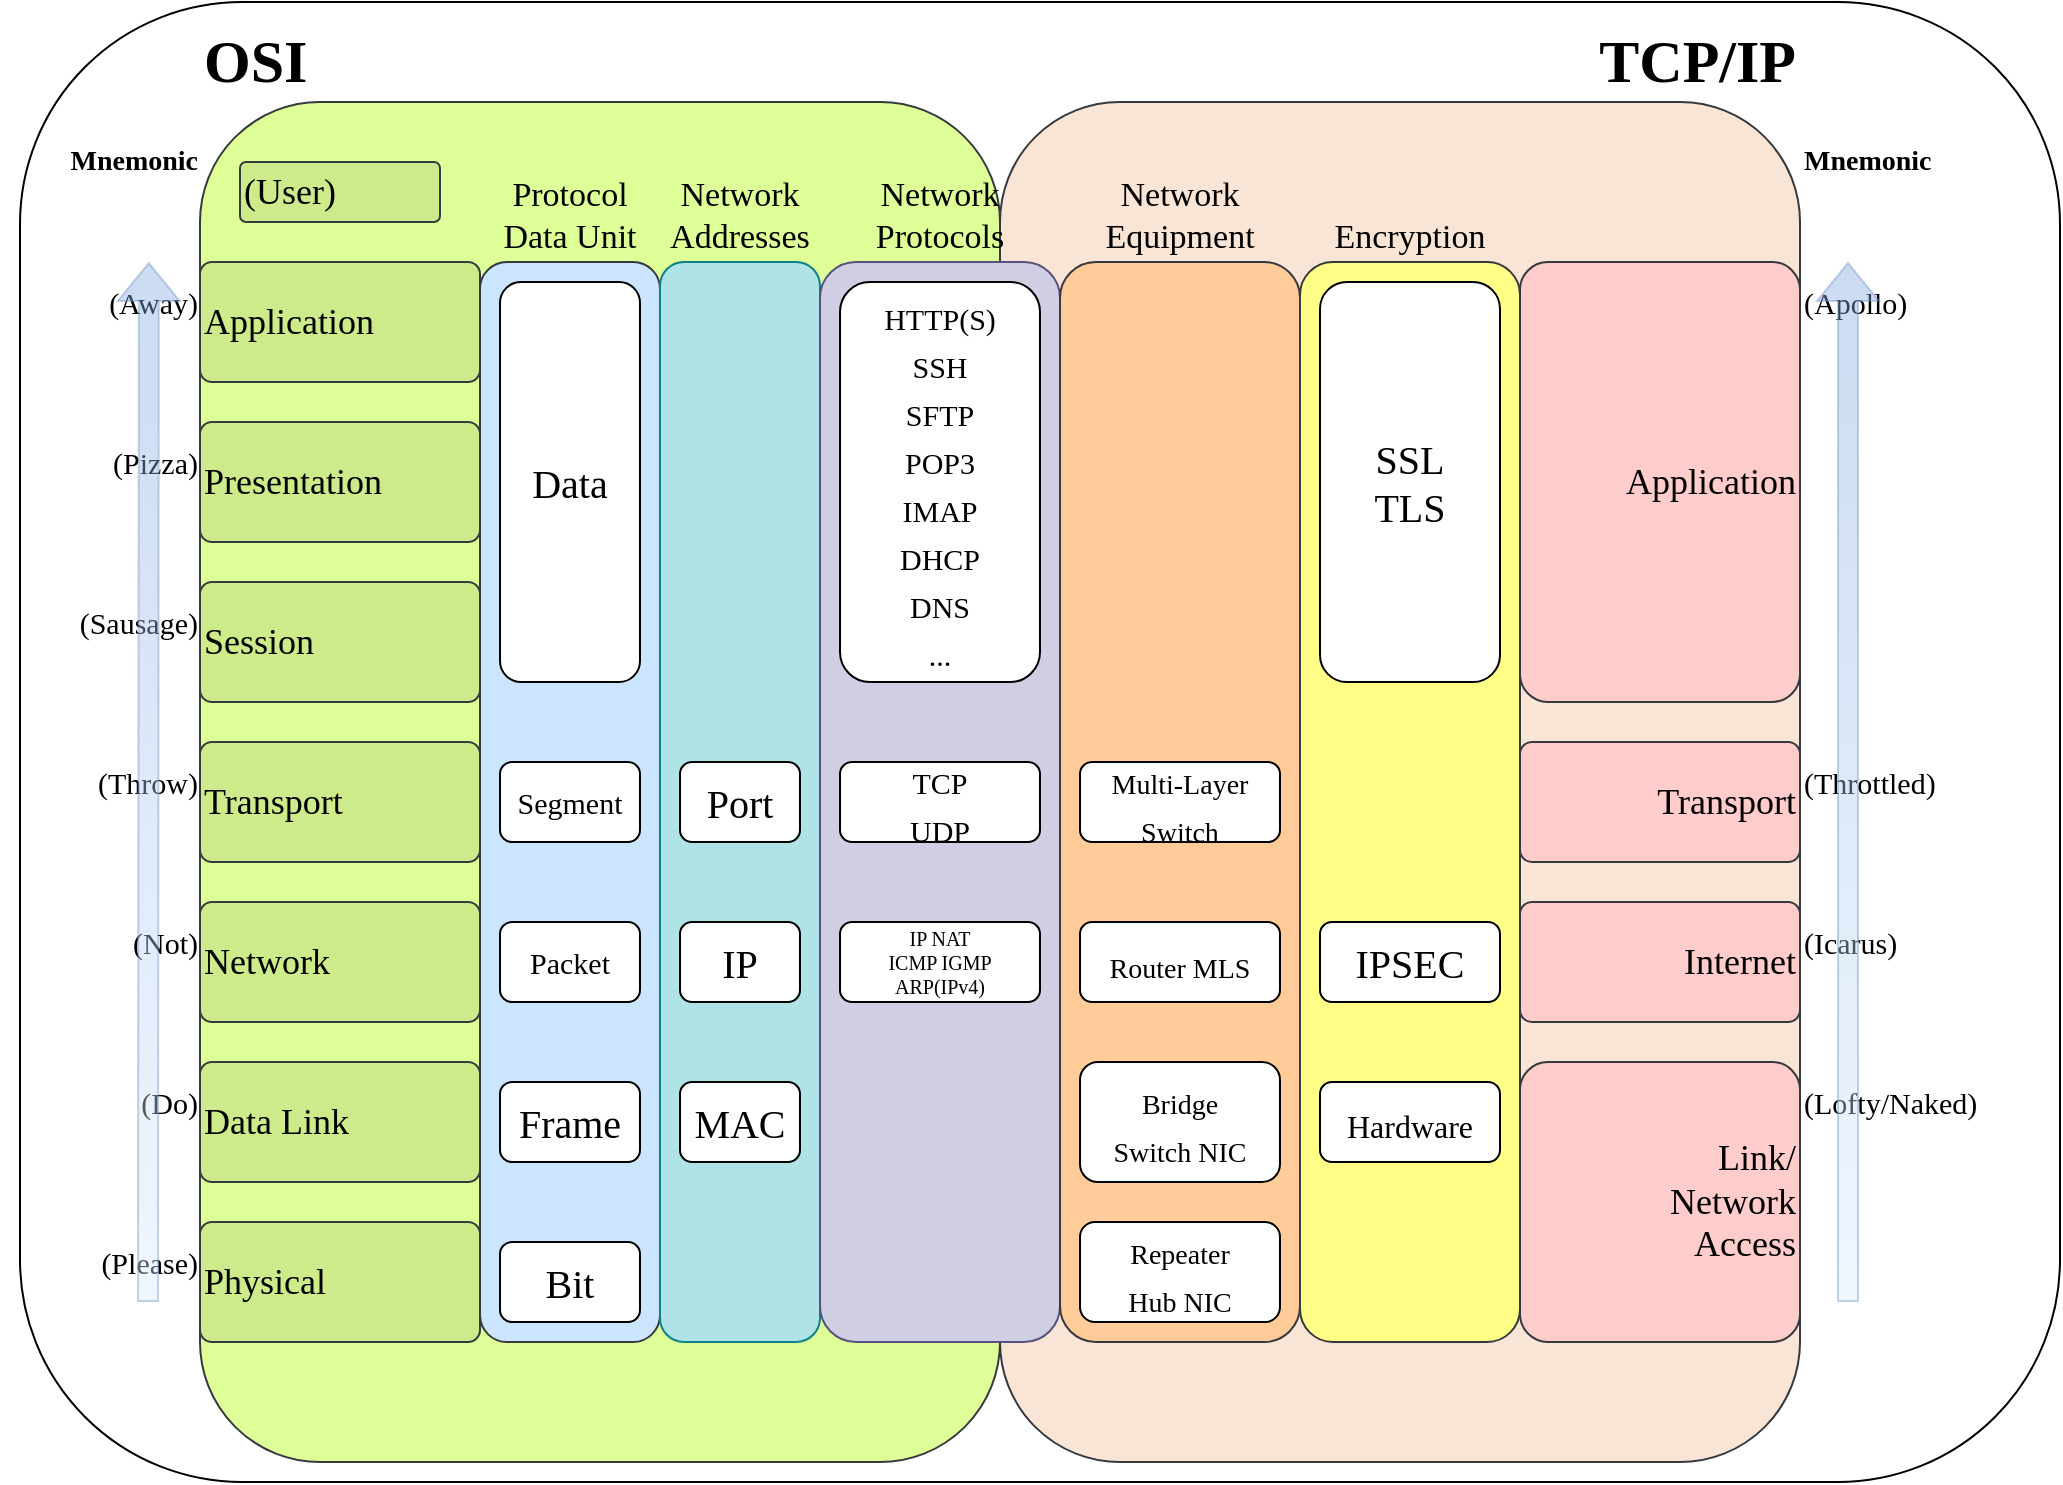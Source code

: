 <mxfile version="16.6.6" type="device"><diagram id="N-uwR1SzZRcCmeMUb6_8" name="Page-1"><mxGraphModel dx="4183" dy="1991" grid="1" gridSize="10" guides="1" tooltips="1" connect="1" arrows="1" fold="1" page="1" pageScale="1" pageWidth="850" pageHeight="1100" math="0" shadow="0"><root><mxCell id="0"/><mxCell id="1" parent="0"/><mxCell id="IbmG4BiM84STrlw4roMh-1" value="" style="rounded=1;whiteSpace=wrap;html=1;" vertex="1" parent="1"><mxGeometry x="-1940" y="-1010" width="1020" height="740" as="geometry"/></mxCell><mxCell id="CupAgW_V3eg9jUP-i8cX-1" value="&lt;b&gt;OSI&lt;/b&gt;" style="rounded=1;whiteSpace=wrap;html=1;fillColor=#DEFF97;strokeColor=#36393d;fontFamily=Lucida Console;fontSize=30;labelPosition=center;verticalLabelPosition=top;align=left;verticalAlign=bottom;gradientDirection=south;" parent="1" vertex="1"><mxGeometry x="-1850" y="-960" width="400" height="680" as="geometry"/></mxCell><mxCell id="CupAgW_V3eg9jUP-i8cX-2" value="&lt;b style=&quot;line-height: 1.2&quot;&gt;TCP/IP&lt;/b&gt;" style="rounded=1;whiteSpace=wrap;fillColor=#F9E5D6;strokeColor=#36393d;fontFamily=Lucida Console;labelPosition=center;verticalLabelPosition=top;align=right;verticalAlign=bottom;fontSize=30;spacingTop=0;horizontal=1;labelBackgroundColor=none;labelBorderColor=none;html=1;gradientDirection=north;glass=0;" parent="1" vertex="1"><mxGeometry x="-1450" y="-960" width="400" height="680" as="geometry"/></mxCell><mxCell id="CupAgW_V3eg9jUP-i8cX-16" value="(Throw)" style="text;html=1;align=right;verticalAlign=middle;resizable=0;points=[];autosize=1;strokeColor=none;fillColor=none;fontSize=15;fontFamily=Lucida Console;" parent="1" vertex="1"><mxGeometry x="-1930" y="-630" width="80" height="20" as="geometry"/></mxCell><mxCell id="CupAgW_V3eg9jUP-i8cX-17" value="(Sausage)" style="text;html=1;align=right;verticalAlign=middle;resizable=0;points=[];autosize=1;strokeColor=none;fillColor=none;fontSize=15;fontFamily=Lucida Console;" parent="1" vertex="1"><mxGeometry x="-1950" y="-710" width="100" height="20" as="geometry"/></mxCell><mxCell id="CupAgW_V3eg9jUP-i8cX-18" value="(Pizza)" style="text;html=1;align=right;verticalAlign=middle;resizable=0;points=[];autosize=1;strokeColor=none;fillColor=none;fontSize=15;fontFamily=Lucida Console;" parent="1" vertex="1"><mxGeometry x="-1930" y="-790" width="80" height="20" as="geometry"/></mxCell><mxCell id="CupAgW_V3eg9jUP-i8cX-19" value="(Away)" style="text;html=1;align=right;verticalAlign=middle;resizable=0;points=[];autosize=1;strokeColor=none;fillColor=none;fontSize=15;fontFamily=Lucida Console;" parent="1" vertex="1"><mxGeometry x="-1920" y="-870" width="70" height="20" as="geometry"/></mxCell><mxCell id="CupAgW_V3eg9jUP-i8cX-20" value="&lt;font style=&quot;font-size: 14px;&quot;&gt;&lt;b style=&quot;font-size: 14px;&quot;&gt;Mnemonic&lt;/b&gt;&lt;/font&gt;" style="text;html=1;align=right;verticalAlign=middle;resizable=0;points=[];autosize=1;strokeColor=none;fillColor=none;fontSize=14;fontFamily=Lucida Console;" parent="1" vertex="1"><mxGeometry x="-1940" y="-940" width="90" height="20" as="geometry"/></mxCell><mxCell id="CupAgW_V3eg9jUP-i8cX-25" value="&lt;font style=&quot;font-size: 14px;&quot;&gt;&lt;b style=&quot;font-size: 14px;&quot;&gt;Mnemonic&lt;/b&gt;&lt;/font&gt;" style="text;html=1;align=left;verticalAlign=middle;resizable=0;points=[];autosize=1;strokeColor=none;fillColor=none;fontSize=14;fontFamily=Lucida Console;" parent="1" vertex="1"><mxGeometry x="-1050" y="-940" width="90" height="20" as="geometry"/></mxCell><mxCell id="CupAgW_V3eg9jUP-i8cX-27" value="(Please)" style="text;html=1;align=right;verticalAlign=middle;resizable=0;points=[];autosize=1;strokeColor=none;fillColor=none;fontSize=15;fontFamily=Lucida Console;" parent="1" vertex="1"><mxGeometry x="-1940" y="-390" width="90" height="20" as="geometry"/></mxCell><mxCell id="CupAgW_V3eg9jUP-i8cX-28" value="(Do)" style="text;html=1;align=right;verticalAlign=middle;resizable=0;points=[];autosize=1;strokeColor=none;fillColor=none;fontSize=15;fontFamily=Lucida Console;" parent="1" vertex="1"><mxGeometry x="-1900" y="-470" width="50" height="20" as="geometry"/></mxCell><mxCell id="CupAgW_V3eg9jUP-i8cX-29" value="(Not)" style="text;html=1;align=right;verticalAlign=middle;resizable=0;points=[];autosize=1;strokeColor=none;fillColor=none;fontSize=15;fontFamily=Lucida Console;" parent="1" vertex="1"><mxGeometry x="-1910" y="-550" width="60" height="20" as="geometry"/></mxCell><mxCell id="CupAgW_V3eg9jUP-i8cX-30" value="(Apollo)" style="text;html=1;align=left;verticalAlign=middle;resizable=0;points=[];autosize=1;strokeColor=none;fillColor=none;fontSize=15;fontFamily=Lucida Console;" parent="1" vertex="1"><mxGeometry x="-1050" y="-870" width="90" height="20" as="geometry"/></mxCell><mxCell id="CupAgW_V3eg9jUP-i8cX-31" value="(Throttled)" style="text;html=1;align=left;verticalAlign=middle;resizable=0;points=[];autosize=1;strokeColor=none;fillColor=none;fontSize=15;fontFamily=Lucida Console;" parent="1" vertex="1"><mxGeometry x="-1050" y="-630" width="120" height="20" as="geometry"/></mxCell><mxCell id="CupAgW_V3eg9jUP-i8cX-32" value="(Icarus)" style="text;html=1;align=left;verticalAlign=middle;resizable=0;points=[];autosize=1;strokeColor=none;fillColor=none;fontSize=15;fontFamily=Lucida Console;" parent="1" vertex="1"><mxGeometry x="-1050" y="-550" width="90" height="20" as="geometry"/></mxCell><mxCell id="CupAgW_V3eg9jUP-i8cX-33" value="(Lofty/Naked)" style="text;html=1;align=left;verticalAlign=middle;resizable=0;points=[];autosize=1;strokeColor=none;fillColor=none;fontSize=15;fontFamily=Lucida Console;" parent="1" vertex="1"><mxGeometry x="-1050" y="-470" width="130" height="20" as="geometry"/></mxCell><mxCell id="CupAgW_V3eg9jUP-i8cX-35" value="" style="shape=flexArrow;endArrow=classic;html=1;rounded=0;fontFamily=Lucida Console;fontSize=15;strokeColor=#6c8ebf;opacity=40;fillColor=#dae8fc;gradientColor=#7ea6e0;gradientDirection=north;" parent="1" edge="1"><mxGeometry width="50" height="50" relative="1" as="geometry"><mxPoint x="-1026" y="-360" as="sourcePoint"/><mxPoint x="-1026" y="-880" as="targetPoint"/></mxGeometry></mxCell><mxCell id="CupAgW_V3eg9jUP-i8cX-36" value="" style="shape=flexArrow;endArrow=classic;html=1;rounded=0;fontFamily=Lucida Console;fontSize=15;strokeColor=#6c8ebf;opacity=40;fillColor=#dae8fc;gradientColor=#7ea6e0;gradientDirection=north;" parent="1" edge="1"><mxGeometry width="50" height="50" relative="1" as="geometry"><mxPoint x="-1876" y="-360" as="sourcePoint"/><mxPoint x="-1875.59" y="-880" as="targetPoint"/></mxGeometry></mxCell><mxCell id="CupAgW_V3eg9jUP-i8cX-44" value="Application" style="rounded=1;arcSize=10;whiteSpace=wrap;html=1;align=left;glass=0;labelBackgroundColor=none;labelBorderColor=none;fontFamily=Lucida Console;fontSize=18;gradientDirection=north;fillColor=#cdeb8b;strokeColor=#36393d;" parent="1" vertex="1"><mxGeometry x="-1850" y="-880" width="140" height="60" as="geometry"/></mxCell><mxCell id="CupAgW_V3eg9jUP-i8cX-45" value="Presentation" style="rounded=1;arcSize=10;whiteSpace=wrap;html=1;align=left;glass=0;labelBackgroundColor=none;labelBorderColor=none;fontFamily=Lucida Console;fontSize=18;gradientDirection=north;fillColor=#cdeb8b;strokeColor=#36393d;" parent="1" vertex="1"><mxGeometry x="-1850" y="-800" width="140" height="60" as="geometry"/></mxCell><mxCell id="CupAgW_V3eg9jUP-i8cX-46" value="Session" style="rounded=1;arcSize=10;whiteSpace=wrap;html=1;align=left;glass=0;labelBackgroundColor=none;labelBorderColor=none;fontFamily=Lucida Console;fontSize=18;gradientDirection=north;fillColor=#cdeb8b;strokeColor=#36393d;" parent="1" vertex="1"><mxGeometry x="-1850" y="-720" width="140" height="60" as="geometry"/></mxCell><mxCell id="CupAgW_V3eg9jUP-i8cX-47" value="Transport" style="rounded=1;arcSize=10;whiteSpace=wrap;html=1;align=left;glass=0;labelBackgroundColor=none;labelBorderColor=none;fontFamily=Lucida Console;fontSize=18;gradientDirection=north;fillColor=#cdeb8b;strokeColor=#36393d;" parent="1" vertex="1"><mxGeometry x="-1850" y="-640" width="140" height="60" as="geometry"/></mxCell><mxCell id="CupAgW_V3eg9jUP-i8cX-48" value="Network" style="rounded=1;arcSize=10;whiteSpace=wrap;html=1;align=left;glass=0;labelBackgroundColor=none;labelBorderColor=none;fontFamily=Lucida Console;fontSize=18;gradientDirection=north;fillColor=#cdeb8b;strokeColor=#36393d;" parent="1" vertex="1"><mxGeometry x="-1850" y="-560" width="140" height="60" as="geometry"/></mxCell><mxCell id="CupAgW_V3eg9jUP-i8cX-49" value="Physical" style="rounded=1;arcSize=10;whiteSpace=wrap;html=1;align=left;glass=0;labelBackgroundColor=none;labelBorderColor=none;fontFamily=Lucida Console;fontSize=18;gradientDirection=north;fillColor=#cdeb8b;strokeColor=#36393d;" parent="1" vertex="1"><mxGeometry x="-1850" y="-400" width="140" height="60" as="geometry"/></mxCell><mxCell id="CupAgW_V3eg9jUP-i8cX-50" value="Data Link" style="rounded=1;arcSize=10;whiteSpace=wrap;html=1;align=left;glass=0;labelBackgroundColor=none;labelBorderColor=none;fontFamily=Lucida Console;fontSize=18;gradientDirection=north;fillColor=#cdeb8b;strokeColor=#36393d;" parent="1" vertex="1"><mxGeometry x="-1850" y="-480" width="140" height="60" as="geometry"/></mxCell><mxCell id="CupAgW_V3eg9jUP-i8cX-37" value="Protocol Data Unit" style="rounded=1;whiteSpace=wrap;html=1;glass=0;labelBackgroundColor=none;labelBorderColor=none;fontFamily=Lucida Console;fontSize=17;gradientDirection=north;labelPosition=center;verticalLabelPosition=top;align=center;verticalAlign=bottom;fillColor=#cce5ff;strokeColor=#36393d;" parent="1" vertex="1"><mxGeometry x="-1710" y="-880" width="90" height="540" as="geometry"/></mxCell><mxCell id="CupAgW_V3eg9jUP-i8cX-43" value="Data" style="rounded=1;whiteSpace=wrap;html=1;glass=0;labelBackgroundColor=none;labelBorderColor=none;fontFamily=Lucida Console;fontSize=20;gradientDirection=north;" parent="1" vertex="1"><mxGeometry x="-1700" y="-870" width="70" height="200" as="geometry"/></mxCell><mxCell id="CupAgW_V3eg9jUP-i8cX-38" value="Segment" style="rounded=1;whiteSpace=wrap;html=1;glass=0;labelBackgroundColor=none;labelBorderColor=none;fontFamily=Lucida Console;fontSize=15;gradientDirection=north;" parent="1" vertex="1"><mxGeometry x="-1700" y="-630" width="70" height="40" as="geometry"/></mxCell><mxCell id="CupAgW_V3eg9jUP-i8cX-40" value="Packet" style="rounded=1;whiteSpace=wrap;html=1;glass=0;labelBackgroundColor=none;labelBorderColor=none;fontFamily=Lucida Console;fontSize=15;gradientDirection=north;" parent="1" vertex="1"><mxGeometry x="-1700" y="-550" width="70" height="40" as="geometry"/></mxCell><mxCell id="CupAgW_V3eg9jUP-i8cX-41" value="Frame" style="rounded=1;whiteSpace=wrap;html=1;glass=0;labelBackgroundColor=none;labelBorderColor=none;fontFamily=Lucida Console;fontSize=20;gradientDirection=north;" parent="1" vertex="1"><mxGeometry x="-1700" y="-470" width="70" height="40" as="geometry"/></mxCell><mxCell id="CupAgW_V3eg9jUP-i8cX-42" value="Bit" style="rounded=1;whiteSpace=wrap;html=1;glass=0;labelBackgroundColor=none;labelBorderColor=none;fontFamily=Lucida Console;fontSize=20;gradientDirection=north;" parent="1" vertex="1"><mxGeometry x="-1700" y="-390" width="70" height="40" as="geometry"/></mxCell><mxCell id="CupAgW_V3eg9jUP-i8cX-54" value="Application" style="rounded=1;arcSize=10;whiteSpace=wrap;html=1;align=right;glass=0;labelBackgroundColor=none;labelBorderColor=none;fontFamily=Lucida Console;fontSize=18;gradientDirection=north;fillColor=#ffcccc;strokeColor=#36393d;" parent="1" vertex="1"><mxGeometry x="-1190" y="-880" width="140" height="220" as="geometry"/></mxCell><mxCell id="CupAgW_V3eg9jUP-i8cX-55" value="Transport" style="rounded=1;arcSize=10;whiteSpace=wrap;html=1;align=right;glass=0;labelBackgroundColor=none;labelBorderColor=none;fontFamily=Lucida Console;fontSize=18;gradientDirection=north;fillColor=#ffcccc;strokeColor=#36393d;" parent="1" vertex="1"><mxGeometry x="-1190" y="-640" width="140" height="60" as="geometry"/></mxCell><mxCell id="CupAgW_V3eg9jUP-i8cX-56" value="Internet" style="rounded=1;arcSize=10;whiteSpace=wrap;html=1;align=right;glass=0;labelBackgroundColor=none;labelBorderColor=none;fontFamily=Lucida Console;fontSize=18;gradientDirection=north;fillColor=#ffcccc;strokeColor=#36393d;" parent="1" vertex="1"><mxGeometry x="-1190" y="-560" width="140" height="60" as="geometry"/></mxCell><mxCell id="CupAgW_V3eg9jUP-i8cX-57" value="Link/&lt;br&gt;Network&lt;br&gt;Access" style="rounded=1;arcSize=10;whiteSpace=wrap;html=1;align=right;glass=0;labelBackgroundColor=none;labelBorderColor=none;fontFamily=Lucida Console;fontSize=18;gradientDirection=north;labelPosition=center;verticalLabelPosition=middle;verticalAlign=middle;fillColor=#ffcccc;strokeColor=#36393d;" parent="1" vertex="1"><mxGeometry x="-1190" y="-480" width="140" height="140" as="geometry"/></mxCell><mxCell id="CupAgW_V3eg9jUP-i8cX-58" value="Network&lt;br style=&quot;font-size: 17px;&quot;&gt;Addresses" style="rounded=1;whiteSpace=wrap;html=1;glass=0;labelBackgroundColor=none;labelBorderColor=none;fontFamily=Lucida Console;fontSize=17;gradientDirection=north;labelPosition=center;verticalLabelPosition=top;align=center;verticalAlign=bottom;fillColor=#b0e3e6;strokeColor=#0e8088;" parent="1" vertex="1"><mxGeometry x="-1620" y="-880" width="80" height="540" as="geometry"/></mxCell><mxCell id="CupAgW_V3eg9jUP-i8cX-59" value="Port" style="rounded=1;whiteSpace=wrap;html=1;glass=0;labelBackgroundColor=none;labelBorderColor=none;fontFamily=Lucida Console;fontSize=20;gradientDirection=north;" parent="1" vertex="1"><mxGeometry x="-1610" y="-630" width="60" height="40" as="geometry"/></mxCell><mxCell id="CupAgW_V3eg9jUP-i8cX-60" value="IP" style="rounded=1;whiteSpace=wrap;html=1;glass=0;labelBackgroundColor=none;labelBorderColor=none;fontFamily=Lucida Console;fontSize=20;gradientDirection=north;" parent="1" vertex="1"><mxGeometry x="-1610" y="-550" width="60" height="40" as="geometry"/></mxCell><mxCell id="CupAgW_V3eg9jUP-i8cX-61" value="MAC" style="rounded=1;whiteSpace=wrap;html=1;glass=0;labelBackgroundColor=none;labelBorderColor=none;fontFamily=Lucida Console;fontSize=20;gradientDirection=north;" parent="1" vertex="1"><mxGeometry x="-1610" y="-470" width="60" height="40" as="geometry"/></mxCell><mxCell id="CupAgW_V3eg9jUP-i8cX-62" value="Network&lt;br style=&quot;font-size: 17px;&quot;&gt;Protocols" style="rounded=1;whiteSpace=wrap;html=1;glass=0;labelBackgroundColor=none;labelBorderColor=none;fontFamily=Lucida Console;fontSize=17;gradientDirection=north;labelPosition=center;verticalLabelPosition=top;align=center;verticalAlign=bottom;fillColor=#d0cee2;strokeColor=#56517e;" parent="1" vertex="1"><mxGeometry x="-1540" y="-880" width="120" height="540" as="geometry"/></mxCell><mxCell id="CupAgW_V3eg9jUP-i8cX-63" value="&lt;font style=&quot;font-size: 15px&quot;&gt;HTTP(S)&lt;br&gt;SSH&lt;br&gt;SFTP&lt;br&gt;POP3&lt;br&gt;IMAP&lt;br&gt;DHCP&lt;br&gt;DNS&lt;br&gt;...&lt;/font&gt;" style="rounded=1;whiteSpace=wrap;html=1;glass=0;labelBackgroundColor=none;labelBorderColor=none;fontFamily=Lucida Console;fontSize=20;gradientDirection=north;" parent="1" vertex="1"><mxGeometry x="-1530" y="-870" width="100" height="200" as="geometry"/></mxCell><mxCell id="CupAgW_V3eg9jUP-i8cX-64" value="&lt;font style=&quot;font-size: 15px&quot;&gt;TCP&lt;br&gt;UDP&lt;/font&gt;" style="rounded=1;whiteSpace=wrap;html=1;glass=0;labelBackgroundColor=none;labelBorderColor=none;fontFamily=Lucida Console;fontSize=20;gradientDirection=north;" parent="1" vertex="1"><mxGeometry x="-1530" y="-630" width="100" height="40" as="geometry"/></mxCell><mxCell id="CupAgW_V3eg9jUP-i8cX-65" value="IP NAT&lt;br&gt;ICMP IGMP&lt;br&gt;ARP(IPv4)" style="rounded=1;whiteSpace=wrap;html=1;glass=0;labelBackgroundColor=none;labelBorderColor=none;fontFamily=Lucida Console;fontSize=10;gradientDirection=north;" parent="1" vertex="1"><mxGeometry x="-1530" y="-550" width="100" height="40" as="geometry"/></mxCell><mxCell id="CupAgW_V3eg9jUP-i8cX-66" value="Network&lt;br style=&quot;font-size: 17px&quot;&gt;Equipment" style="rounded=1;whiteSpace=wrap;html=1;glass=0;labelBackgroundColor=none;labelBorderColor=none;fontFamily=Lucida Console;fontSize=17;gradientDirection=north;labelPosition=center;verticalLabelPosition=top;align=center;verticalAlign=bottom;fillColor=#ffcc99;strokeColor=#36393d;" parent="1" vertex="1"><mxGeometry x="-1420" y="-880" width="120" height="540" as="geometry"/></mxCell><mxCell id="CupAgW_V3eg9jUP-i8cX-67" value="&lt;font style=&quot;font-size: 14px&quot;&gt;Multi-Layer&lt;br&gt;Switch&lt;/font&gt;" style="rounded=1;whiteSpace=wrap;html=1;glass=0;labelBackgroundColor=none;labelBorderColor=none;fontFamily=Lucida Console;fontSize=20;gradientDirection=north;" parent="1" vertex="1"><mxGeometry x="-1410" y="-630" width="100" height="40" as="geometry"/></mxCell><mxCell id="CupAgW_V3eg9jUP-i8cX-68" value="&lt;span style=&quot;font-size: 14px&quot;&gt;Router MLS&lt;/span&gt;" style="rounded=1;whiteSpace=wrap;html=1;glass=0;labelBackgroundColor=none;labelBorderColor=none;fontFamily=Lucida Console;fontSize=20;gradientDirection=north;" parent="1" vertex="1"><mxGeometry x="-1410" y="-550" width="100" height="40" as="geometry"/></mxCell><mxCell id="CupAgW_V3eg9jUP-i8cX-69" value="&lt;span style=&quot;font-size: 14px&quot;&gt;Bridge&lt;br&gt;Switch NIC&lt;br&gt;&lt;/span&gt;" style="rounded=1;whiteSpace=wrap;html=1;glass=0;labelBackgroundColor=none;labelBorderColor=none;fontFamily=Lucida Console;fontSize=20;gradientDirection=north;" parent="1" vertex="1"><mxGeometry x="-1410" y="-480" width="100" height="60" as="geometry"/></mxCell><mxCell id="CupAgW_V3eg9jUP-i8cX-70" value="&lt;span style=&quot;font-size: 14px ; line-height: 1.2&quot;&gt;Repeater&lt;br&gt;Hub NIC&lt;br&gt;&lt;/span&gt;" style="rounded=1;whiteSpace=wrap;html=1;glass=0;labelBackgroundColor=none;labelBorderColor=none;fontFamily=Lucida Console;fontSize=20;gradientDirection=north;spacing=3;" parent="1" vertex="1"><mxGeometry x="-1410" y="-400" width="100" height="50" as="geometry"/></mxCell><mxCell id="CupAgW_V3eg9jUP-i8cX-71" value="Encryption" style="rounded=1;whiteSpace=wrap;html=1;glass=0;labelBackgroundColor=none;labelBorderColor=none;fontFamily=Lucida Console;fontSize=17;gradientDirection=north;labelPosition=center;verticalLabelPosition=top;align=center;verticalAlign=bottom;fillColor=#ffff88;strokeColor=#36393d;" parent="1" vertex="1"><mxGeometry x="-1300" y="-880" width="110" height="540" as="geometry"/></mxCell><mxCell id="CupAgW_V3eg9jUP-i8cX-72" value="&lt;font style=&quot;font-size: 20px&quot;&gt;SSL&lt;br&gt;TLS&lt;/font&gt;" style="rounded=1;whiteSpace=wrap;html=1;glass=0;labelBackgroundColor=none;labelBorderColor=none;fontFamily=Lucida Console;fontSize=20;gradientDirection=north;" parent="1" vertex="1"><mxGeometry x="-1290" y="-870" width="90" height="200" as="geometry"/></mxCell><mxCell id="CupAgW_V3eg9jUP-i8cX-73" value="&lt;font style=&quot;font-size: 20px&quot;&gt;IPSEC&lt;/font&gt;" style="rounded=1;whiteSpace=wrap;html=1;glass=0;labelBackgroundColor=none;labelBorderColor=none;fontFamily=Lucida Console;fontSize=20;gradientDirection=north;" parent="1" vertex="1"><mxGeometry x="-1290" y="-550" width="90" height="40" as="geometry"/></mxCell><mxCell id="CupAgW_V3eg9jUP-i8cX-74" value="&lt;font style=&quot;font-size: 16px&quot;&gt;Hardware&lt;/font&gt;" style="rounded=1;whiteSpace=wrap;html=1;glass=0;labelBackgroundColor=none;labelBorderColor=none;fontFamily=Lucida Console;fontSize=20;gradientDirection=north;" parent="1" vertex="1"><mxGeometry x="-1290" y="-470" width="90" height="40" as="geometry"/></mxCell><mxCell id="CupAgW_V3eg9jUP-i8cX-75" value="(User)" style="rounded=1;arcSize=10;whiteSpace=wrap;html=1;align=left;glass=0;labelBackgroundColor=none;labelBorderColor=none;fontFamily=Lucida Console;fontSize=18;gradientDirection=north;fillColor=#cdeb8b;strokeColor=#36393d;" parent="1" vertex="1"><mxGeometry x="-1830" y="-930" width="100" height="30" as="geometry"/></mxCell></root></mxGraphModel></diagram></mxfile>